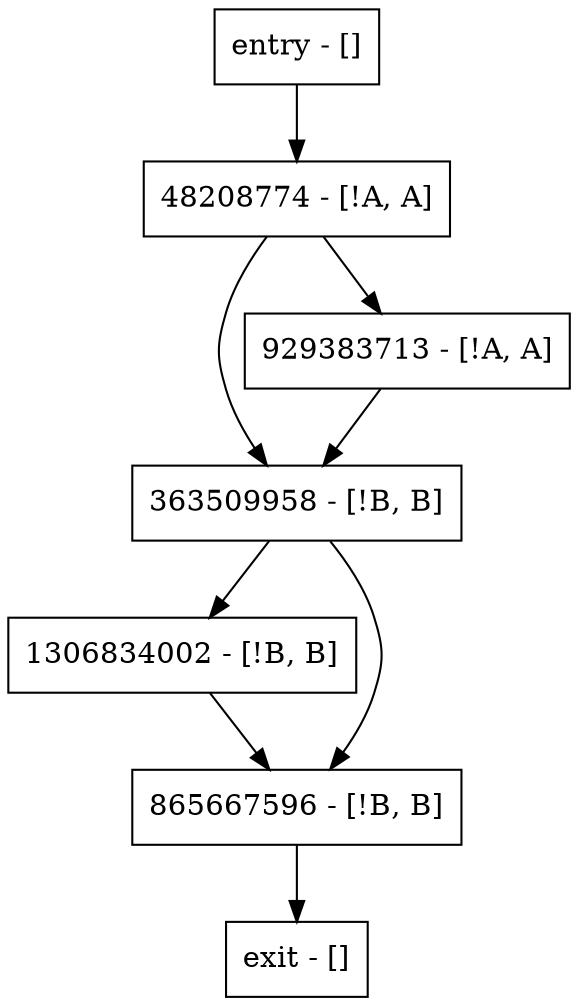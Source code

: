 digraph main {
node [shape=record];
entry [label="entry - []"];
exit [label="exit - []"];
363509958 [label="363509958 - [!B, B]"];
1306834002 [label="1306834002 - [!B, B]"];
48208774 [label="48208774 - [!A, A]"];
929383713 [label="929383713 - [!A, A]"];
865667596 [label="865667596 - [!B, B]"];
entry;
exit;
entry -> 48208774;
363509958 -> 1306834002;
363509958 -> 865667596;
1306834002 -> 865667596;
48208774 -> 363509958;
48208774 -> 929383713;
929383713 -> 363509958;
865667596 -> exit;
}

